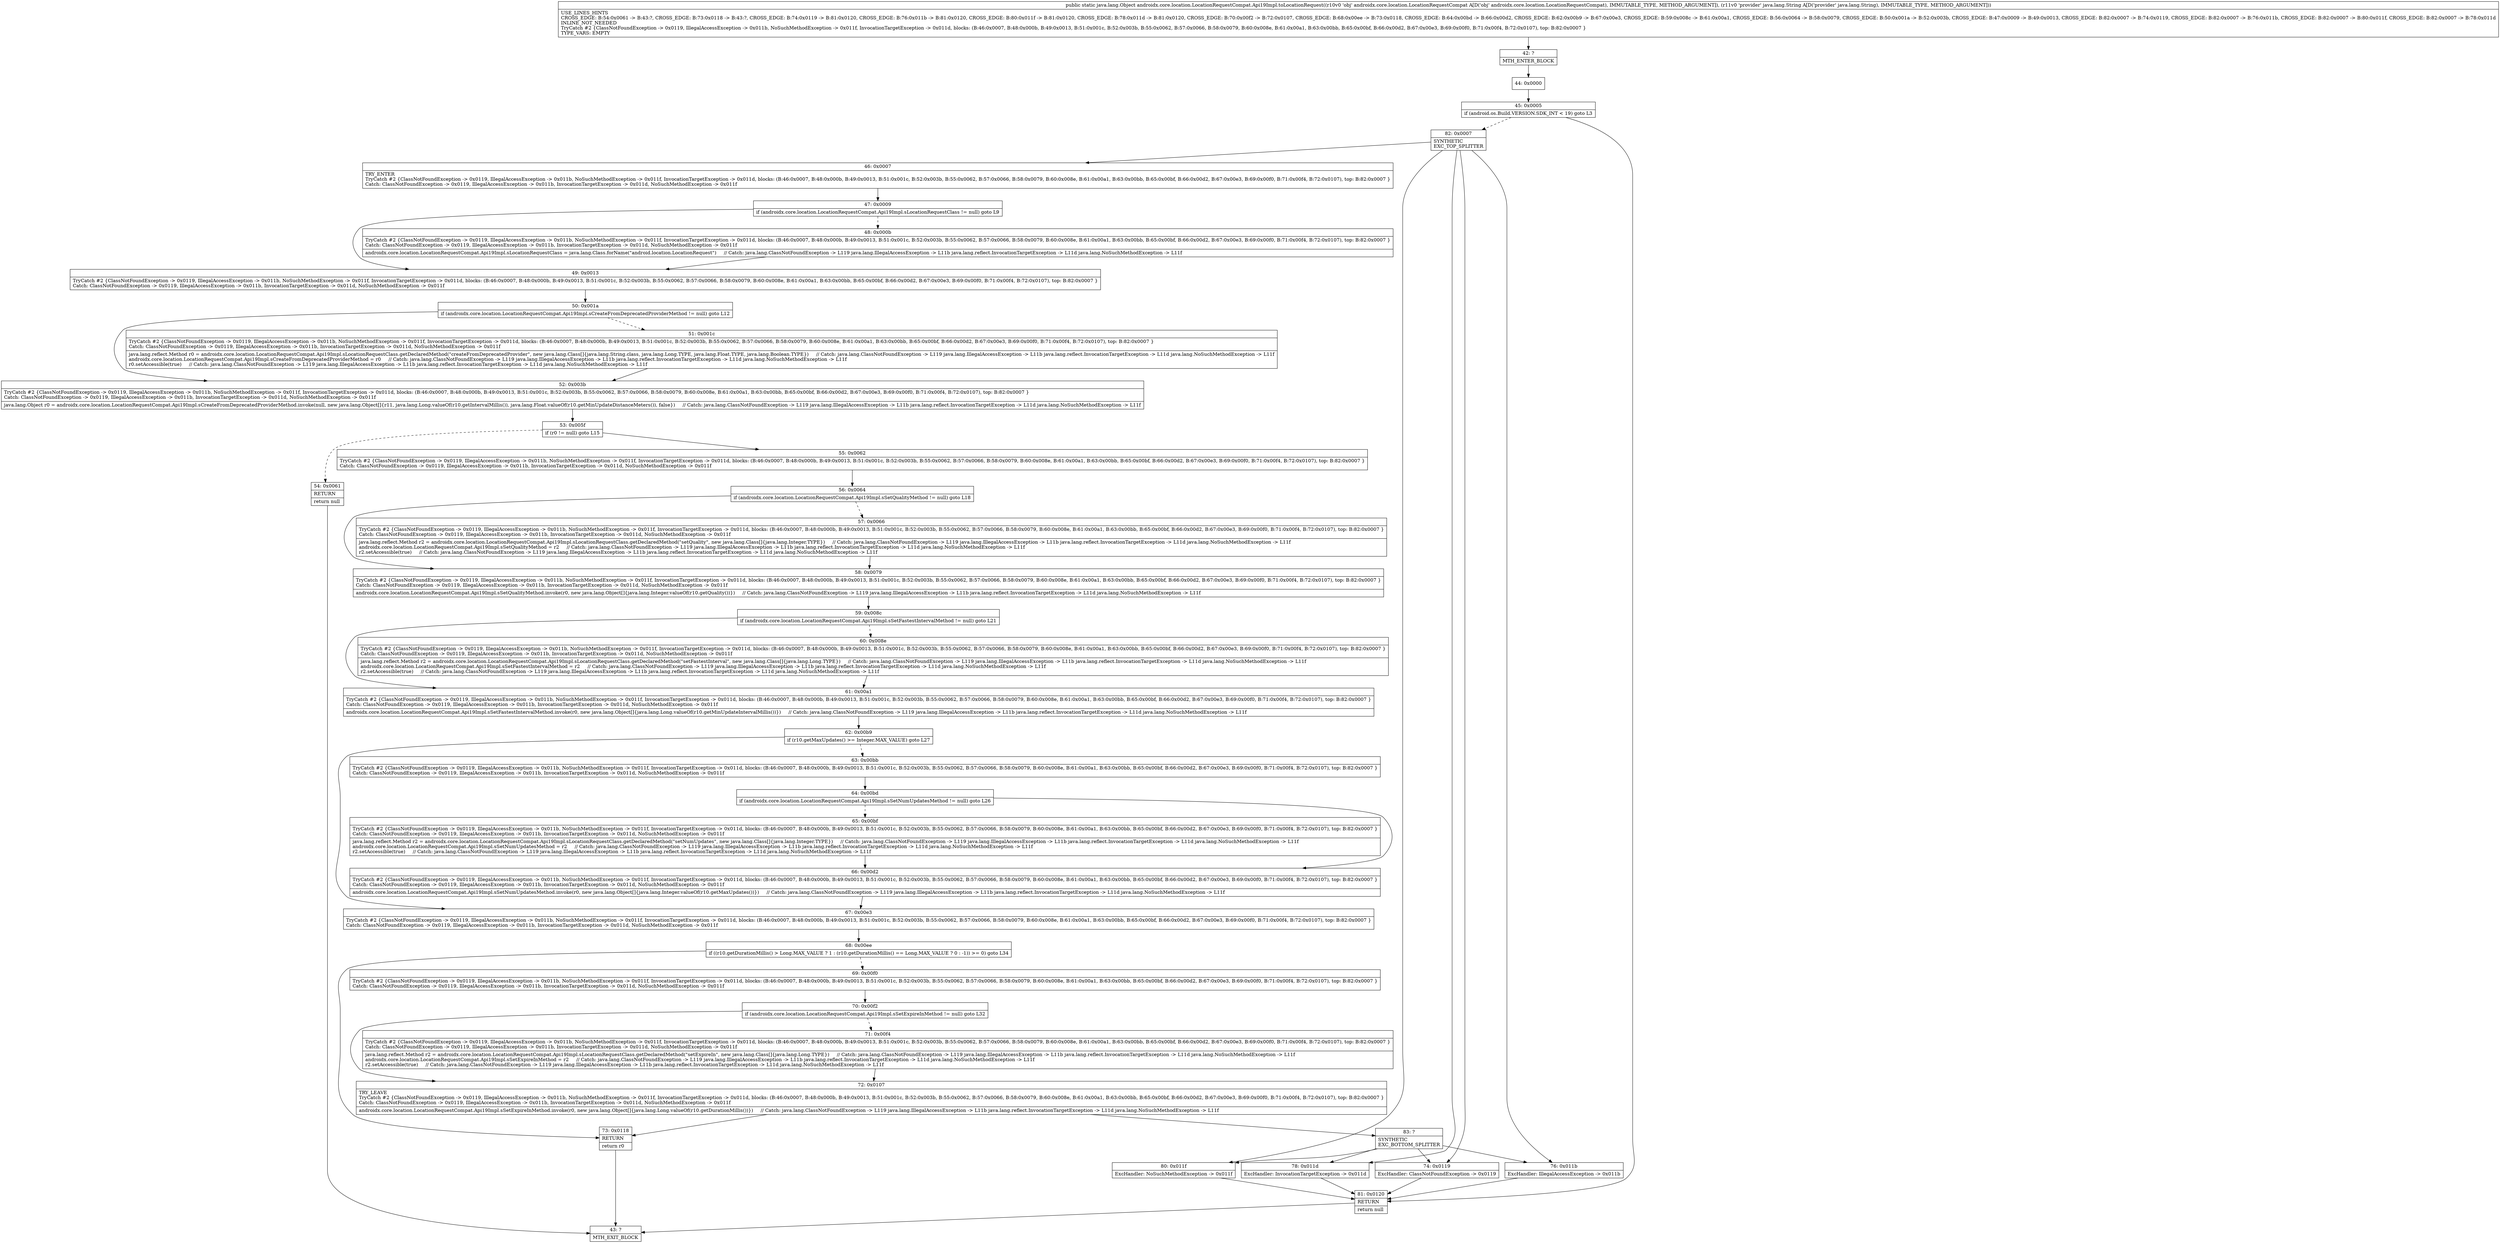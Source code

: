digraph "CFG forandroidx.core.location.LocationRequestCompat.Api19Impl.toLocationRequest(Landroidx\/core\/location\/LocationRequestCompat;Ljava\/lang\/String;)Ljava\/lang\/Object;" {
Node_42 [shape=record,label="{42\:\ ?|MTH_ENTER_BLOCK\l}"];
Node_44 [shape=record,label="{44\:\ 0x0000}"];
Node_45 [shape=record,label="{45\:\ 0x0005|if (android.os.Build.VERSION.SDK_INT \< 19) goto L3\l}"];
Node_81 [shape=record,label="{81\:\ 0x0120|RETURN\l|return null\l}"];
Node_43 [shape=record,label="{43\:\ ?|MTH_EXIT_BLOCK\l}"];
Node_82 [shape=record,label="{82\:\ 0x0007|SYNTHETIC\lEXC_TOP_SPLITTER\l}"];
Node_46 [shape=record,label="{46\:\ 0x0007|TRY_ENTER\lTryCatch #2 \{ClassNotFoundException \-\> 0x0119, IllegalAccessException \-\> 0x011b, NoSuchMethodException \-\> 0x011f, InvocationTargetException \-\> 0x011d, blocks: (B:46:0x0007, B:48:0x000b, B:49:0x0013, B:51:0x001c, B:52:0x003b, B:55:0x0062, B:57:0x0066, B:58:0x0079, B:60:0x008e, B:61:0x00a1, B:63:0x00bb, B:65:0x00bf, B:66:0x00d2, B:67:0x00e3, B:69:0x00f0, B:71:0x00f4, B:72:0x0107), top: B:82:0x0007 \}\lCatch: ClassNotFoundException \-\> 0x0119, IllegalAccessException \-\> 0x011b, InvocationTargetException \-\> 0x011d, NoSuchMethodException \-\> 0x011f\l}"];
Node_47 [shape=record,label="{47\:\ 0x0009|if (androidx.core.location.LocationRequestCompat.Api19Impl.sLocationRequestClass != null) goto L9\l}"];
Node_48 [shape=record,label="{48\:\ 0x000b|TryCatch #2 \{ClassNotFoundException \-\> 0x0119, IllegalAccessException \-\> 0x011b, NoSuchMethodException \-\> 0x011f, InvocationTargetException \-\> 0x011d, blocks: (B:46:0x0007, B:48:0x000b, B:49:0x0013, B:51:0x001c, B:52:0x003b, B:55:0x0062, B:57:0x0066, B:58:0x0079, B:60:0x008e, B:61:0x00a1, B:63:0x00bb, B:65:0x00bf, B:66:0x00d2, B:67:0x00e3, B:69:0x00f0, B:71:0x00f4, B:72:0x0107), top: B:82:0x0007 \}\lCatch: ClassNotFoundException \-\> 0x0119, IllegalAccessException \-\> 0x011b, InvocationTargetException \-\> 0x011d, NoSuchMethodException \-\> 0x011f\l|androidx.core.location.LocationRequestCompat.Api19Impl.sLocationRequestClass = java.lang.Class.forName(\"android.location.LocationRequest\")     \/\/ Catch: java.lang.ClassNotFoundException \-\> L119 java.lang.IllegalAccessException \-\> L11b java.lang.reflect.InvocationTargetException \-\> L11d java.lang.NoSuchMethodException \-\> L11f\l}"];
Node_49 [shape=record,label="{49\:\ 0x0013|TryCatch #2 \{ClassNotFoundException \-\> 0x0119, IllegalAccessException \-\> 0x011b, NoSuchMethodException \-\> 0x011f, InvocationTargetException \-\> 0x011d, blocks: (B:46:0x0007, B:48:0x000b, B:49:0x0013, B:51:0x001c, B:52:0x003b, B:55:0x0062, B:57:0x0066, B:58:0x0079, B:60:0x008e, B:61:0x00a1, B:63:0x00bb, B:65:0x00bf, B:66:0x00d2, B:67:0x00e3, B:69:0x00f0, B:71:0x00f4, B:72:0x0107), top: B:82:0x0007 \}\lCatch: ClassNotFoundException \-\> 0x0119, IllegalAccessException \-\> 0x011b, InvocationTargetException \-\> 0x011d, NoSuchMethodException \-\> 0x011f\l}"];
Node_50 [shape=record,label="{50\:\ 0x001a|if (androidx.core.location.LocationRequestCompat.Api19Impl.sCreateFromDeprecatedProviderMethod != null) goto L12\l}"];
Node_51 [shape=record,label="{51\:\ 0x001c|TryCatch #2 \{ClassNotFoundException \-\> 0x0119, IllegalAccessException \-\> 0x011b, NoSuchMethodException \-\> 0x011f, InvocationTargetException \-\> 0x011d, blocks: (B:46:0x0007, B:48:0x000b, B:49:0x0013, B:51:0x001c, B:52:0x003b, B:55:0x0062, B:57:0x0066, B:58:0x0079, B:60:0x008e, B:61:0x00a1, B:63:0x00bb, B:65:0x00bf, B:66:0x00d2, B:67:0x00e3, B:69:0x00f0, B:71:0x00f4, B:72:0x0107), top: B:82:0x0007 \}\lCatch: ClassNotFoundException \-\> 0x0119, IllegalAccessException \-\> 0x011b, InvocationTargetException \-\> 0x011d, NoSuchMethodException \-\> 0x011f\l|java.lang.reflect.Method r0 = androidx.core.location.LocationRequestCompat.Api19Impl.sLocationRequestClass.getDeclaredMethod(\"createFromDeprecatedProvider\", new java.lang.Class[]\{java.lang.String.class, java.lang.Long.TYPE, java.lang.Float.TYPE, java.lang.Boolean.TYPE\})     \/\/ Catch: java.lang.ClassNotFoundException \-\> L119 java.lang.IllegalAccessException \-\> L11b java.lang.reflect.InvocationTargetException \-\> L11d java.lang.NoSuchMethodException \-\> L11f\landroidx.core.location.LocationRequestCompat.Api19Impl.sCreateFromDeprecatedProviderMethod = r0     \/\/ Catch: java.lang.ClassNotFoundException \-\> L119 java.lang.IllegalAccessException \-\> L11b java.lang.reflect.InvocationTargetException \-\> L11d java.lang.NoSuchMethodException \-\> L11f\lr0.setAccessible(true)     \/\/ Catch: java.lang.ClassNotFoundException \-\> L119 java.lang.IllegalAccessException \-\> L11b java.lang.reflect.InvocationTargetException \-\> L11d java.lang.NoSuchMethodException \-\> L11f\l}"];
Node_52 [shape=record,label="{52\:\ 0x003b|TryCatch #2 \{ClassNotFoundException \-\> 0x0119, IllegalAccessException \-\> 0x011b, NoSuchMethodException \-\> 0x011f, InvocationTargetException \-\> 0x011d, blocks: (B:46:0x0007, B:48:0x000b, B:49:0x0013, B:51:0x001c, B:52:0x003b, B:55:0x0062, B:57:0x0066, B:58:0x0079, B:60:0x008e, B:61:0x00a1, B:63:0x00bb, B:65:0x00bf, B:66:0x00d2, B:67:0x00e3, B:69:0x00f0, B:71:0x00f4, B:72:0x0107), top: B:82:0x0007 \}\lCatch: ClassNotFoundException \-\> 0x0119, IllegalAccessException \-\> 0x011b, InvocationTargetException \-\> 0x011d, NoSuchMethodException \-\> 0x011f\l|java.lang.Object r0 = androidx.core.location.LocationRequestCompat.Api19Impl.sCreateFromDeprecatedProviderMethod.invoke(null, new java.lang.Object[]\{r11, java.lang.Long.valueOf(r10.getIntervalMillis()), java.lang.Float.valueOf(r10.getMinUpdateDistanceMeters()), false\})     \/\/ Catch: java.lang.ClassNotFoundException \-\> L119 java.lang.IllegalAccessException \-\> L11b java.lang.reflect.InvocationTargetException \-\> L11d java.lang.NoSuchMethodException \-\> L11f\l}"];
Node_53 [shape=record,label="{53\:\ 0x005f|if (r0 != null) goto L15\l}"];
Node_54 [shape=record,label="{54\:\ 0x0061|RETURN\l|return null\l}"];
Node_55 [shape=record,label="{55\:\ 0x0062|TryCatch #2 \{ClassNotFoundException \-\> 0x0119, IllegalAccessException \-\> 0x011b, NoSuchMethodException \-\> 0x011f, InvocationTargetException \-\> 0x011d, blocks: (B:46:0x0007, B:48:0x000b, B:49:0x0013, B:51:0x001c, B:52:0x003b, B:55:0x0062, B:57:0x0066, B:58:0x0079, B:60:0x008e, B:61:0x00a1, B:63:0x00bb, B:65:0x00bf, B:66:0x00d2, B:67:0x00e3, B:69:0x00f0, B:71:0x00f4, B:72:0x0107), top: B:82:0x0007 \}\lCatch: ClassNotFoundException \-\> 0x0119, IllegalAccessException \-\> 0x011b, InvocationTargetException \-\> 0x011d, NoSuchMethodException \-\> 0x011f\l}"];
Node_56 [shape=record,label="{56\:\ 0x0064|if (androidx.core.location.LocationRequestCompat.Api19Impl.sSetQualityMethod != null) goto L18\l}"];
Node_57 [shape=record,label="{57\:\ 0x0066|TryCatch #2 \{ClassNotFoundException \-\> 0x0119, IllegalAccessException \-\> 0x011b, NoSuchMethodException \-\> 0x011f, InvocationTargetException \-\> 0x011d, blocks: (B:46:0x0007, B:48:0x000b, B:49:0x0013, B:51:0x001c, B:52:0x003b, B:55:0x0062, B:57:0x0066, B:58:0x0079, B:60:0x008e, B:61:0x00a1, B:63:0x00bb, B:65:0x00bf, B:66:0x00d2, B:67:0x00e3, B:69:0x00f0, B:71:0x00f4, B:72:0x0107), top: B:82:0x0007 \}\lCatch: ClassNotFoundException \-\> 0x0119, IllegalAccessException \-\> 0x011b, InvocationTargetException \-\> 0x011d, NoSuchMethodException \-\> 0x011f\l|java.lang.reflect.Method r2 = androidx.core.location.LocationRequestCompat.Api19Impl.sLocationRequestClass.getDeclaredMethod(\"setQuality\", new java.lang.Class[]\{java.lang.Integer.TYPE\})     \/\/ Catch: java.lang.ClassNotFoundException \-\> L119 java.lang.IllegalAccessException \-\> L11b java.lang.reflect.InvocationTargetException \-\> L11d java.lang.NoSuchMethodException \-\> L11f\landroidx.core.location.LocationRequestCompat.Api19Impl.sSetQualityMethod = r2     \/\/ Catch: java.lang.ClassNotFoundException \-\> L119 java.lang.IllegalAccessException \-\> L11b java.lang.reflect.InvocationTargetException \-\> L11d java.lang.NoSuchMethodException \-\> L11f\lr2.setAccessible(true)     \/\/ Catch: java.lang.ClassNotFoundException \-\> L119 java.lang.IllegalAccessException \-\> L11b java.lang.reflect.InvocationTargetException \-\> L11d java.lang.NoSuchMethodException \-\> L11f\l}"];
Node_58 [shape=record,label="{58\:\ 0x0079|TryCatch #2 \{ClassNotFoundException \-\> 0x0119, IllegalAccessException \-\> 0x011b, NoSuchMethodException \-\> 0x011f, InvocationTargetException \-\> 0x011d, blocks: (B:46:0x0007, B:48:0x000b, B:49:0x0013, B:51:0x001c, B:52:0x003b, B:55:0x0062, B:57:0x0066, B:58:0x0079, B:60:0x008e, B:61:0x00a1, B:63:0x00bb, B:65:0x00bf, B:66:0x00d2, B:67:0x00e3, B:69:0x00f0, B:71:0x00f4, B:72:0x0107), top: B:82:0x0007 \}\lCatch: ClassNotFoundException \-\> 0x0119, IllegalAccessException \-\> 0x011b, InvocationTargetException \-\> 0x011d, NoSuchMethodException \-\> 0x011f\l|androidx.core.location.LocationRequestCompat.Api19Impl.sSetQualityMethod.invoke(r0, new java.lang.Object[]\{java.lang.Integer.valueOf(r10.getQuality())\})     \/\/ Catch: java.lang.ClassNotFoundException \-\> L119 java.lang.IllegalAccessException \-\> L11b java.lang.reflect.InvocationTargetException \-\> L11d java.lang.NoSuchMethodException \-\> L11f\l}"];
Node_59 [shape=record,label="{59\:\ 0x008c|if (androidx.core.location.LocationRequestCompat.Api19Impl.sSetFastestIntervalMethod != null) goto L21\l}"];
Node_60 [shape=record,label="{60\:\ 0x008e|TryCatch #2 \{ClassNotFoundException \-\> 0x0119, IllegalAccessException \-\> 0x011b, NoSuchMethodException \-\> 0x011f, InvocationTargetException \-\> 0x011d, blocks: (B:46:0x0007, B:48:0x000b, B:49:0x0013, B:51:0x001c, B:52:0x003b, B:55:0x0062, B:57:0x0066, B:58:0x0079, B:60:0x008e, B:61:0x00a1, B:63:0x00bb, B:65:0x00bf, B:66:0x00d2, B:67:0x00e3, B:69:0x00f0, B:71:0x00f4, B:72:0x0107), top: B:82:0x0007 \}\lCatch: ClassNotFoundException \-\> 0x0119, IllegalAccessException \-\> 0x011b, InvocationTargetException \-\> 0x011d, NoSuchMethodException \-\> 0x011f\l|java.lang.reflect.Method r2 = androidx.core.location.LocationRequestCompat.Api19Impl.sLocationRequestClass.getDeclaredMethod(\"setFastestInterval\", new java.lang.Class[]\{java.lang.Long.TYPE\})     \/\/ Catch: java.lang.ClassNotFoundException \-\> L119 java.lang.IllegalAccessException \-\> L11b java.lang.reflect.InvocationTargetException \-\> L11d java.lang.NoSuchMethodException \-\> L11f\landroidx.core.location.LocationRequestCompat.Api19Impl.sSetFastestIntervalMethod = r2     \/\/ Catch: java.lang.ClassNotFoundException \-\> L119 java.lang.IllegalAccessException \-\> L11b java.lang.reflect.InvocationTargetException \-\> L11d java.lang.NoSuchMethodException \-\> L11f\lr2.setAccessible(true)     \/\/ Catch: java.lang.ClassNotFoundException \-\> L119 java.lang.IllegalAccessException \-\> L11b java.lang.reflect.InvocationTargetException \-\> L11d java.lang.NoSuchMethodException \-\> L11f\l}"];
Node_61 [shape=record,label="{61\:\ 0x00a1|TryCatch #2 \{ClassNotFoundException \-\> 0x0119, IllegalAccessException \-\> 0x011b, NoSuchMethodException \-\> 0x011f, InvocationTargetException \-\> 0x011d, blocks: (B:46:0x0007, B:48:0x000b, B:49:0x0013, B:51:0x001c, B:52:0x003b, B:55:0x0062, B:57:0x0066, B:58:0x0079, B:60:0x008e, B:61:0x00a1, B:63:0x00bb, B:65:0x00bf, B:66:0x00d2, B:67:0x00e3, B:69:0x00f0, B:71:0x00f4, B:72:0x0107), top: B:82:0x0007 \}\lCatch: ClassNotFoundException \-\> 0x0119, IllegalAccessException \-\> 0x011b, InvocationTargetException \-\> 0x011d, NoSuchMethodException \-\> 0x011f\l|androidx.core.location.LocationRequestCompat.Api19Impl.sSetFastestIntervalMethod.invoke(r0, new java.lang.Object[]\{java.lang.Long.valueOf(r10.getMinUpdateIntervalMillis())\})     \/\/ Catch: java.lang.ClassNotFoundException \-\> L119 java.lang.IllegalAccessException \-\> L11b java.lang.reflect.InvocationTargetException \-\> L11d java.lang.NoSuchMethodException \-\> L11f\l}"];
Node_62 [shape=record,label="{62\:\ 0x00b9|if (r10.getMaxUpdates() \>= Integer.MAX_VALUE) goto L27\l}"];
Node_63 [shape=record,label="{63\:\ 0x00bb|TryCatch #2 \{ClassNotFoundException \-\> 0x0119, IllegalAccessException \-\> 0x011b, NoSuchMethodException \-\> 0x011f, InvocationTargetException \-\> 0x011d, blocks: (B:46:0x0007, B:48:0x000b, B:49:0x0013, B:51:0x001c, B:52:0x003b, B:55:0x0062, B:57:0x0066, B:58:0x0079, B:60:0x008e, B:61:0x00a1, B:63:0x00bb, B:65:0x00bf, B:66:0x00d2, B:67:0x00e3, B:69:0x00f0, B:71:0x00f4, B:72:0x0107), top: B:82:0x0007 \}\lCatch: ClassNotFoundException \-\> 0x0119, IllegalAccessException \-\> 0x011b, InvocationTargetException \-\> 0x011d, NoSuchMethodException \-\> 0x011f\l}"];
Node_64 [shape=record,label="{64\:\ 0x00bd|if (androidx.core.location.LocationRequestCompat.Api19Impl.sSetNumUpdatesMethod != null) goto L26\l}"];
Node_65 [shape=record,label="{65\:\ 0x00bf|TryCatch #2 \{ClassNotFoundException \-\> 0x0119, IllegalAccessException \-\> 0x011b, NoSuchMethodException \-\> 0x011f, InvocationTargetException \-\> 0x011d, blocks: (B:46:0x0007, B:48:0x000b, B:49:0x0013, B:51:0x001c, B:52:0x003b, B:55:0x0062, B:57:0x0066, B:58:0x0079, B:60:0x008e, B:61:0x00a1, B:63:0x00bb, B:65:0x00bf, B:66:0x00d2, B:67:0x00e3, B:69:0x00f0, B:71:0x00f4, B:72:0x0107), top: B:82:0x0007 \}\lCatch: ClassNotFoundException \-\> 0x0119, IllegalAccessException \-\> 0x011b, InvocationTargetException \-\> 0x011d, NoSuchMethodException \-\> 0x011f\l|java.lang.reflect.Method r2 = androidx.core.location.LocationRequestCompat.Api19Impl.sLocationRequestClass.getDeclaredMethod(\"setNumUpdates\", new java.lang.Class[]\{java.lang.Integer.TYPE\})     \/\/ Catch: java.lang.ClassNotFoundException \-\> L119 java.lang.IllegalAccessException \-\> L11b java.lang.reflect.InvocationTargetException \-\> L11d java.lang.NoSuchMethodException \-\> L11f\landroidx.core.location.LocationRequestCompat.Api19Impl.sSetNumUpdatesMethod = r2     \/\/ Catch: java.lang.ClassNotFoundException \-\> L119 java.lang.IllegalAccessException \-\> L11b java.lang.reflect.InvocationTargetException \-\> L11d java.lang.NoSuchMethodException \-\> L11f\lr2.setAccessible(true)     \/\/ Catch: java.lang.ClassNotFoundException \-\> L119 java.lang.IllegalAccessException \-\> L11b java.lang.reflect.InvocationTargetException \-\> L11d java.lang.NoSuchMethodException \-\> L11f\l}"];
Node_66 [shape=record,label="{66\:\ 0x00d2|TryCatch #2 \{ClassNotFoundException \-\> 0x0119, IllegalAccessException \-\> 0x011b, NoSuchMethodException \-\> 0x011f, InvocationTargetException \-\> 0x011d, blocks: (B:46:0x0007, B:48:0x000b, B:49:0x0013, B:51:0x001c, B:52:0x003b, B:55:0x0062, B:57:0x0066, B:58:0x0079, B:60:0x008e, B:61:0x00a1, B:63:0x00bb, B:65:0x00bf, B:66:0x00d2, B:67:0x00e3, B:69:0x00f0, B:71:0x00f4, B:72:0x0107), top: B:82:0x0007 \}\lCatch: ClassNotFoundException \-\> 0x0119, IllegalAccessException \-\> 0x011b, InvocationTargetException \-\> 0x011d, NoSuchMethodException \-\> 0x011f\l|androidx.core.location.LocationRequestCompat.Api19Impl.sSetNumUpdatesMethod.invoke(r0, new java.lang.Object[]\{java.lang.Integer.valueOf(r10.getMaxUpdates())\})     \/\/ Catch: java.lang.ClassNotFoundException \-\> L119 java.lang.IllegalAccessException \-\> L11b java.lang.reflect.InvocationTargetException \-\> L11d java.lang.NoSuchMethodException \-\> L11f\l}"];
Node_67 [shape=record,label="{67\:\ 0x00e3|TryCatch #2 \{ClassNotFoundException \-\> 0x0119, IllegalAccessException \-\> 0x011b, NoSuchMethodException \-\> 0x011f, InvocationTargetException \-\> 0x011d, blocks: (B:46:0x0007, B:48:0x000b, B:49:0x0013, B:51:0x001c, B:52:0x003b, B:55:0x0062, B:57:0x0066, B:58:0x0079, B:60:0x008e, B:61:0x00a1, B:63:0x00bb, B:65:0x00bf, B:66:0x00d2, B:67:0x00e3, B:69:0x00f0, B:71:0x00f4, B:72:0x0107), top: B:82:0x0007 \}\lCatch: ClassNotFoundException \-\> 0x0119, IllegalAccessException \-\> 0x011b, InvocationTargetException \-\> 0x011d, NoSuchMethodException \-\> 0x011f\l}"];
Node_68 [shape=record,label="{68\:\ 0x00ee|if ((r10.getDurationMillis() \> Long.MAX_VALUE ? 1 : (r10.getDurationMillis() == Long.MAX_VALUE ? 0 : \-1)) \>= 0) goto L34\l}"];
Node_69 [shape=record,label="{69\:\ 0x00f0|TryCatch #2 \{ClassNotFoundException \-\> 0x0119, IllegalAccessException \-\> 0x011b, NoSuchMethodException \-\> 0x011f, InvocationTargetException \-\> 0x011d, blocks: (B:46:0x0007, B:48:0x000b, B:49:0x0013, B:51:0x001c, B:52:0x003b, B:55:0x0062, B:57:0x0066, B:58:0x0079, B:60:0x008e, B:61:0x00a1, B:63:0x00bb, B:65:0x00bf, B:66:0x00d2, B:67:0x00e3, B:69:0x00f0, B:71:0x00f4, B:72:0x0107), top: B:82:0x0007 \}\lCatch: ClassNotFoundException \-\> 0x0119, IllegalAccessException \-\> 0x011b, InvocationTargetException \-\> 0x011d, NoSuchMethodException \-\> 0x011f\l}"];
Node_70 [shape=record,label="{70\:\ 0x00f2|if (androidx.core.location.LocationRequestCompat.Api19Impl.sSetExpireInMethod != null) goto L32\l}"];
Node_71 [shape=record,label="{71\:\ 0x00f4|TryCatch #2 \{ClassNotFoundException \-\> 0x0119, IllegalAccessException \-\> 0x011b, NoSuchMethodException \-\> 0x011f, InvocationTargetException \-\> 0x011d, blocks: (B:46:0x0007, B:48:0x000b, B:49:0x0013, B:51:0x001c, B:52:0x003b, B:55:0x0062, B:57:0x0066, B:58:0x0079, B:60:0x008e, B:61:0x00a1, B:63:0x00bb, B:65:0x00bf, B:66:0x00d2, B:67:0x00e3, B:69:0x00f0, B:71:0x00f4, B:72:0x0107), top: B:82:0x0007 \}\lCatch: ClassNotFoundException \-\> 0x0119, IllegalAccessException \-\> 0x011b, InvocationTargetException \-\> 0x011d, NoSuchMethodException \-\> 0x011f\l|java.lang.reflect.Method r2 = androidx.core.location.LocationRequestCompat.Api19Impl.sLocationRequestClass.getDeclaredMethod(\"setExpireIn\", new java.lang.Class[]\{java.lang.Long.TYPE\})     \/\/ Catch: java.lang.ClassNotFoundException \-\> L119 java.lang.IllegalAccessException \-\> L11b java.lang.reflect.InvocationTargetException \-\> L11d java.lang.NoSuchMethodException \-\> L11f\landroidx.core.location.LocationRequestCompat.Api19Impl.sSetExpireInMethod = r2     \/\/ Catch: java.lang.ClassNotFoundException \-\> L119 java.lang.IllegalAccessException \-\> L11b java.lang.reflect.InvocationTargetException \-\> L11d java.lang.NoSuchMethodException \-\> L11f\lr2.setAccessible(true)     \/\/ Catch: java.lang.ClassNotFoundException \-\> L119 java.lang.IllegalAccessException \-\> L11b java.lang.reflect.InvocationTargetException \-\> L11d java.lang.NoSuchMethodException \-\> L11f\l}"];
Node_72 [shape=record,label="{72\:\ 0x0107|TRY_LEAVE\lTryCatch #2 \{ClassNotFoundException \-\> 0x0119, IllegalAccessException \-\> 0x011b, NoSuchMethodException \-\> 0x011f, InvocationTargetException \-\> 0x011d, blocks: (B:46:0x0007, B:48:0x000b, B:49:0x0013, B:51:0x001c, B:52:0x003b, B:55:0x0062, B:57:0x0066, B:58:0x0079, B:60:0x008e, B:61:0x00a1, B:63:0x00bb, B:65:0x00bf, B:66:0x00d2, B:67:0x00e3, B:69:0x00f0, B:71:0x00f4, B:72:0x0107), top: B:82:0x0007 \}\lCatch: ClassNotFoundException \-\> 0x0119, IllegalAccessException \-\> 0x011b, InvocationTargetException \-\> 0x011d, NoSuchMethodException \-\> 0x011f\l|androidx.core.location.LocationRequestCompat.Api19Impl.sSetExpireInMethod.invoke(r0, new java.lang.Object[]\{java.lang.Long.valueOf(r10.getDurationMillis())\})     \/\/ Catch: java.lang.ClassNotFoundException \-\> L119 java.lang.IllegalAccessException \-\> L11b java.lang.reflect.InvocationTargetException \-\> L11d java.lang.NoSuchMethodException \-\> L11f\l}"];
Node_83 [shape=record,label="{83\:\ ?|SYNTHETIC\lEXC_BOTTOM_SPLITTER\l}"];
Node_73 [shape=record,label="{73\:\ 0x0118|RETURN\l|return r0\l}"];
Node_74 [shape=record,label="{74\:\ 0x0119|ExcHandler: ClassNotFoundException \-\> 0x0119\l}"];
Node_76 [shape=record,label="{76\:\ 0x011b|ExcHandler: IllegalAccessException \-\> 0x011b\l}"];
Node_80 [shape=record,label="{80\:\ 0x011f|ExcHandler: NoSuchMethodException \-\> 0x011f\l}"];
Node_78 [shape=record,label="{78\:\ 0x011d|ExcHandler: InvocationTargetException \-\> 0x011d\l}"];
MethodNode[shape=record,label="{public static java.lang.Object androidx.core.location.LocationRequestCompat.Api19Impl.toLocationRequest((r10v0 'obj' androidx.core.location.LocationRequestCompat A[D('obj' androidx.core.location.LocationRequestCompat), IMMUTABLE_TYPE, METHOD_ARGUMENT]), (r11v0 'provider' java.lang.String A[D('provider' java.lang.String), IMMUTABLE_TYPE, METHOD_ARGUMENT]))  | USE_LINES_HINTS\lCROSS_EDGE: B:54:0x0061 \-\> B:43:?, CROSS_EDGE: B:73:0x0118 \-\> B:43:?, CROSS_EDGE: B:74:0x0119 \-\> B:81:0x0120, CROSS_EDGE: B:76:0x011b \-\> B:81:0x0120, CROSS_EDGE: B:80:0x011f \-\> B:81:0x0120, CROSS_EDGE: B:78:0x011d \-\> B:81:0x0120, CROSS_EDGE: B:70:0x00f2 \-\> B:72:0x0107, CROSS_EDGE: B:68:0x00ee \-\> B:73:0x0118, CROSS_EDGE: B:64:0x00bd \-\> B:66:0x00d2, CROSS_EDGE: B:62:0x00b9 \-\> B:67:0x00e3, CROSS_EDGE: B:59:0x008c \-\> B:61:0x00a1, CROSS_EDGE: B:56:0x0064 \-\> B:58:0x0079, CROSS_EDGE: B:50:0x001a \-\> B:52:0x003b, CROSS_EDGE: B:47:0x0009 \-\> B:49:0x0013, CROSS_EDGE: B:82:0x0007 \-\> B:74:0x0119, CROSS_EDGE: B:82:0x0007 \-\> B:76:0x011b, CROSS_EDGE: B:82:0x0007 \-\> B:80:0x011f, CROSS_EDGE: B:82:0x0007 \-\> B:78:0x011d\lINLINE_NOT_NEEDED\lTryCatch #2 \{ClassNotFoundException \-\> 0x0119, IllegalAccessException \-\> 0x011b, NoSuchMethodException \-\> 0x011f, InvocationTargetException \-\> 0x011d, blocks: (B:46:0x0007, B:48:0x000b, B:49:0x0013, B:51:0x001c, B:52:0x003b, B:55:0x0062, B:57:0x0066, B:58:0x0079, B:60:0x008e, B:61:0x00a1, B:63:0x00bb, B:65:0x00bf, B:66:0x00d2, B:67:0x00e3, B:69:0x00f0, B:71:0x00f4, B:72:0x0107), top: B:82:0x0007 \}\lTYPE_VARS: EMPTY\l}"];
MethodNode -> Node_42;Node_42 -> Node_44;
Node_44 -> Node_45;
Node_45 -> Node_81;
Node_45 -> Node_82[style=dashed];
Node_81 -> Node_43;
Node_82 -> Node_46;
Node_82 -> Node_74;
Node_82 -> Node_76;
Node_82 -> Node_80;
Node_82 -> Node_78;
Node_46 -> Node_47;
Node_47 -> Node_48[style=dashed];
Node_47 -> Node_49;
Node_48 -> Node_49;
Node_49 -> Node_50;
Node_50 -> Node_51[style=dashed];
Node_50 -> Node_52;
Node_51 -> Node_52;
Node_52 -> Node_53;
Node_53 -> Node_54[style=dashed];
Node_53 -> Node_55;
Node_54 -> Node_43;
Node_55 -> Node_56;
Node_56 -> Node_57[style=dashed];
Node_56 -> Node_58;
Node_57 -> Node_58;
Node_58 -> Node_59;
Node_59 -> Node_60[style=dashed];
Node_59 -> Node_61;
Node_60 -> Node_61;
Node_61 -> Node_62;
Node_62 -> Node_63[style=dashed];
Node_62 -> Node_67;
Node_63 -> Node_64;
Node_64 -> Node_65[style=dashed];
Node_64 -> Node_66;
Node_65 -> Node_66;
Node_66 -> Node_67;
Node_67 -> Node_68;
Node_68 -> Node_69[style=dashed];
Node_68 -> Node_73;
Node_69 -> Node_70;
Node_70 -> Node_71[style=dashed];
Node_70 -> Node_72;
Node_71 -> Node_72;
Node_72 -> Node_73;
Node_72 -> Node_83;
Node_83 -> Node_74;
Node_83 -> Node_76;
Node_83 -> Node_80;
Node_83 -> Node_78;
Node_73 -> Node_43;
Node_74 -> Node_81;
Node_76 -> Node_81;
Node_80 -> Node_81;
Node_78 -> Node_81;
}

